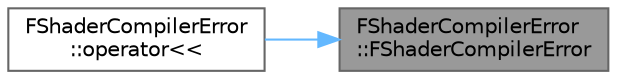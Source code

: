 digraph "FShaderCompilerError::FShaderCompilerError"
{
 // INTERACTIVE_SVG=YES
 // LATEX_PDF_SIZE
  bgcolor="transparent";
  edge [fontname=Helvetica,fontsize=10,labelfontname=Helvetica,labelfontsize=10];
  node [fontname=Helvetica,fontsize=10,shape=box,height=0.2,width=0.4];
  rankdir="RL";
  Node1 [id="Node000001",label="FShaderCompilerError\l::FShaderCompilerError",height=0.2,width=0.4,color="gray40", fillcolor="grey60", style="filled", fontcolor="black",tooltip=" "];
  Node1 -> Node2 [id="edge1_Node000001_Node000002",dir="back",color="steelblue1",style="solid",tooltip=" "];
  Node2 [id="Node000002",label="FShaderCompilerError\l::operator\<\<",height=0.2,width=0.4,color="grey40", fillcolor="white", style="filled",URL="$dc/dd5/structFShaderCompilerError.html#a33b325d1b6a2c3080c831f94074f8ca1",tooltip=" "];
}

